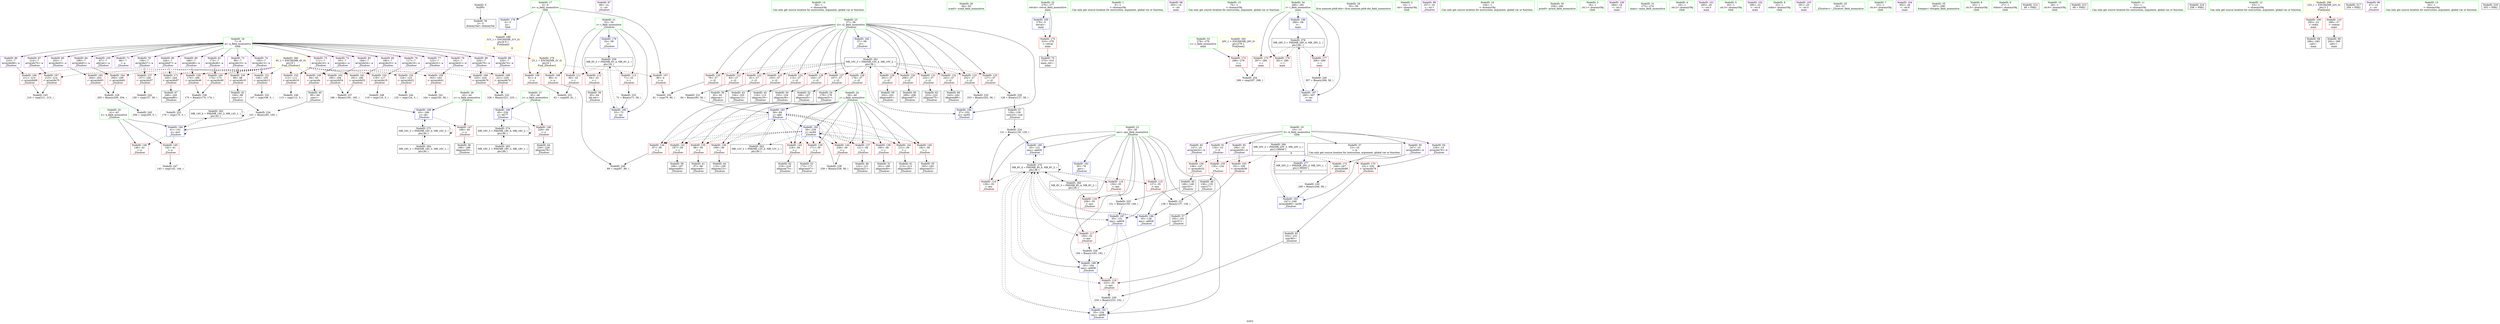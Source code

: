 digraph "SVFG" {
	label="SVFG";

	Node0x5555f805ee80 [shape=record,color=grey,label="{NodeID: 0\nNullPtr}"];
	Node0x5555f805ee80 -> Node0x5555f807ef60[style=solid];
	Node0x5555f809a5c0 [shape=record,color=black,label="{NodeID: 263\nMR_14V_2 = PHI(MR_14V_3, MR_14V_1, )\npts\{42 \}\n}"];
	Node0x5555f809a5c0 -> Node0x5555f8088870[style=dashed];
	Node0x5555f809a5c0 -> Node0x5555f809a5c0[style=dashed];
	Node0x5555f8088530 [shape=record,color=blue,label="{NodeID: 180\n33\<--72\ni\<--inc\n_Z5solvev\n}"];
	Node0x5555f8088530 -> Node0x5555f80991c0[style=dashed];
	Node0x5555f807fa50 [shape=record,color=purple,label="{NodeID: 97\n68\<--14\n\<--.str\n_Z5solvev\n}"];
	Node0x5555f807dcc0 [shape=record,color=green,label="{NodeID: 14\n58\<--1\n\<--dummyObj\nCan only get source location for instruction, argument, global var or function.}"];
	Node0x5555f809ebc0 [shape=record,color=black,label="{NodeID: 277\nMR_20V_2 = PHI(MR_20V_3, MR_20V_1, )\npts\{130000 \}\n|{<s0>9}}"];
	Node0x5555f809ebc0:s0 -> Node0x5555f809b4c0[style=dashed,color=red];
	Node0x5555f8083240 [shape=record,color=blue,label="{NodeID: 194\n37\<--253\ni2\<--inc92\n_Z5solvev\n}"];
	Node0x5555f8083240 -> Node0x5555f8099bc0[style=dashed];
	Node0x5555f80805b0 [shape=record,color=red,label="{NodeID: 111\n60\<--33\n\<--i\n_Z5solvev\n}"];
	Node0x5555f80805b0 -> Node0x5555f808f040[style=solid];
	Node0x5555f807e7f0 [shape=record,color=green,label="{NodeID: 28\n49\<--50\nscanf\<--scanf_field_insensitive\n}"];
	Node0x5555f8085850 [shape=record,color=red,label="{NodeID: 125\n127\<--37\n\<--i2\n_Z5solvev\n}"];
	Node0x5555f8085850 -> Node0x5555f808bf30[style=solid];
	Node0x5555f807f4a0 [shape=record,color=black,label="{NodeID: 42\n100\<--99\nconv11\<--\n_Z5solvev\n}"];
	Node0x5555f807f4a0 -> Node0x5555f8084270[style=solid];
	Node0x5555f80863b0 [shape=record,color=red,label="{NodeID: 139\n171\<--39\n\<--j\n_Z5solvev\n}"];
	Node0x5555f80863b0 -> Node0x5555f8080db0[style=solid];
	Node0x5555f8081020 [shape=record,color=black,label="{NodeID: 56\n189\<--188\nidxprom55\<--\n_Z5solvev\n}"];
	Node0x5555f8084570 [shape=record,color=grey,label="{NodeID: 236\n175 = Binary(170, 174, )\n}"];
	Node0x5555f8084570 -> Node0x5555f808f340[style=solid];
	Node0x5555f8086f10 [shape=record,color=red,label="{NodeID: 153\n118\<--117\n\<--arrayidx19\n_Z5solvev\n}"];
	Node0x5555f8086f10 -> Node0x5555f808ebc0[style=solid];
	Node0x5555f8081b80 [shape=record,color=black,label="{NodeID: 70\n275\<--310\nmain_ret\<--\nmain\n}"];
	Node0x5555f808eec0 [shape=record,color=grey,label="{NodeID: 250\n81 = cmp(79, 80, )\n}"];
	Node0x5555f8087a70 [shape=record,color=red,label="{NodeID: 167\n215\<--214\n\<--arrayidx70\n_Z5solvev\n}"];
	Node0x5555f8087a70 -> Node0x5555f8084ff0[style=solid];
	Node0x5555f80826e0 [shape=record,color=purple,label="{NodeID: 84\n199\<--7\narrayidx61\<--a\n_Z5solvev\n}"];
	Node0x5555f80826e0 -> Node0x5555f8087800[style=solid];
	Node0x5555f8062500 [shape=record,color=green,label="{NodeID: 1\n5\<--1\n\<--dummyObj\nCan only get source location for instruction, argument, global var or function.}"];
	Node0x5555f809aac0 [shape=record,color=black,label="{NodeID: 264\nMR_16V_2 = PHI(MR_16V_3, MR_16V_1, )\npts\{44 \}\n}"];
	Node0x5555f809aac0 -> Node0x5555f809d7c0[style=dashed];
	Node0x5555f8088600 [shape=record,color=blue,label="{NodeID: 181\n35\<--76\nans\<--\n_Z5solvev\n}"];
	Node0x5555f8088600 -> Node0x5555f80996c0[style=dashed];
	Node0x5555f807fb20 [shape=record,color=purple,label="{NodeID: 98\n293\<--14\n\<--.str\nmain\n}"];
	Node0x5555f807dd50 [shape=record,color=green,label="{NodeID: 15\n76\<--1\n\<--dummyObj\nCan only get source location for instruction, argument, global var or function.}"];
	Node0x5555f809f0c0 [shape=record,color=black,label="{NodeID: 278\nMR_28V_3 = PHI(MR_28V_4, MR_28V_2, )\npts\{281 \}\n}"];
	Node0x5555f809f0c0 -> Node0x5555f80880f0[style=dashed];
	Node0x5555f809f0c0 -> Node0x5555f80881c0[style=dashed];
	Node0x5555f809f0c0 -> Node0x5555f8088290[style=dashed];
	Node0x5555f809f0c0 -> Node0x5555f80834b0[style=dashed];
	Node0x5555f8083310 [shape=record,color=blue,label="{NodeID: 195\n276\<--5\nretval\<--\nmain\n}"];
	Node0x5555f8083310 -> Node0x5555f8087f50[style=dashed];
	Node0x5555f8080680 [shape=record,color=red,label="{NodeID: 112\n64\<--33\n\<--i\n_Z5solvev\n}"];
	Node0x5555f8080680 -> Node0x5555f807f160[style=solid];
	Node0x5555f807e8f0 [shape=record,color=green,label="{NodeID: 29\n55\<--56\nllvm.memset.p0i8.i64\<--llvm.memset.p0i8.i64_field_insensitive\n}"];
	Node0x5555f80a13a0 [shape=record,color=yellow,style=double,label="{NodeID: 292\n26V_1 = ENCHI(MR_26V_0)\npts\{279 \}\nFun[main]}"];
	Node0x5555f80a13a0 -> Node0x5555f8088020[style=dashed];
	Node0x5555f8085920 [shape=record,color=red,label="{NodeID: 126\n154\<--37\n\<--i2\n_Z5solvev\n}"];
	Node0x5555f8085920 -> Node0x5555f8080b40[style=solid];
	Node0x5555f807f570 [shape=record,color=black,label="{NodeID: 43\n104\<--103\nidxprom12\<--\n_Z5solvev\n}"];
	Node0x5555f8086480 [shape=record,color=red,label="{NodeID: 140\n182\<--39\n\<--j\n_Z5solvev\n}"];
	Node0x5555f8086480 -> Node0x5555f8080f50[style=solid];
	Node0x5555f80810f0 [shape=record,color=black,label="{NodeID: 57\n192\<--191\nconv57\<--\n_Z5solvev\n}"];
	Node0x5555f80810f0 -> Node0x5555f808bab0[style=solid];
	Node0x5555f80846f0 [shape=record,color=grey,label="{NodeID: 237\n186 = Binary(181, 185, )\n}"];
	Node0x5555f80846f0 -> Node0x5555f8088bb0[style=solid];
	Node0x5555f8086fe0 [shape=record,color=red,label="{NodeID: 154\n124\<--123\n\<--arrayidx22\n_Z5solvev\n}"];
	Node0x5555f8086fe0 -> Node0x5555f808e5c0[style=solid];
	Node0x5555f8081c50 [shape=record,color=purple,label="{NodeID: 71\n66\<--7\n\<--a\n_Z5solvev\n}"];
	Node0x5555f808f040 [shape=record,color=grey,label="{NodeID: 251\n62 = cmp(60, 61, )\n}"];
	Node0x5555f8087b40 [shape=record,color=red,label="{NodeID: 168\n221\<--220\n\<--arrayidx74\n_Z5solvev\n}"];
	Node0x5555f8087b40 -> Node0x5555f808c3b0[style=solid];
	Node0x5555f80827b0 [shape=record,color=purple,label="{NodeID: 85\n203\<--7\narrayidx63\<--a\n_Z5solvev\n}"];
	Node0x5555f80827b0 -> Node0x5555f80878d0[style=solid];
	Node0x5555f8062770 [shape=record,color=green,label="{NodeID: 2\n14\<--1\n.str\<--dummyObj\nGlob }"];
	Node0x5555f809afc0 [shape=record,color=black,label="{NodeID: 265\nMR_18V_2 = PHI(MR_18V_3, MR_18V_1, )\npts\{46 \}\n}"];
	Node0x5555f809afc0 -> Node0x5555f809dcc0[style=dashed];
	Node0x5555f80886d0 [shape=record,color=blue,label="{NodeID: 182\n37\<--58\ni2\<--\n_Z5solvev\n}"];
	Node0x5555f80886d0 -> Node0x5555f8099bc0[style=dashed];
	Node0x5555f807fbf0 [shape=record,color=purple,label="{NodeID: 99\n257\<--16\n\<--.str.1\n_Z5solvev\n}"];
	Node0x5555f807dde0 [shape=record,color=green,label="{NodeID: 16\n144\<--1\n\<--dummyObj\nCan only get source location for instruction, argument, global var or function.}"];
	Node0x5555f809f5c0 [shape=record,color=yellow,style=double,label="{NodeID: 279\n2V_1 = ENCHI(MR_2V_0)\npts\{6 \}\nFun[_Z5solvev]}"];
	Node0x5555f809f5c0 -> Node0x5555f80801a0[style=dashed];
	Node0x5555f809f5c0 -> Node0x5555f8080270[style=dashed];
	Node0x5555f809f5c0 -> Node0x5555f8080340[style=dashed];
	Node0x5555f80833e0 [shape=record,color=blue,label="{NodeID: 196\n280\<--58\ni\<--\nmain\n}"];
	Node0x5555f80833e0 -> Node0x5555f809f0c0[style=dashed];
	Node0x5555f8080750 [shape=record,color=red,label="{NodeID: 113\n71\<--33\n\<--i\n_Z5solvev\n}"];
	Node0x5555f8080750 -> Node0x5555f80840f0[style=solid];
	Node0x5555f807e9f0 [shape=record,color=green,label="{NodeID: 30\n259\<--260\nprintf\<--printf_field_insensitive\n}"];
	Node0x5555f80859f0 [shape=record,color=red,label="{NodeID: 127\n167\<--37\n\<--i2\n_Z5solvev\n}"];
	Node0x5555f80859f0 -> Node0x5555f8080ce0[style=solid];
	Node0x5555f807f640 [shape=record,color=black,label="{NodeID: 44\n110\<--109\nidxprom15\<--\n_Z5solvev\n}"];
	Node0x5555f808b7b0 [shape=record,color=grey,label="{NodeID: 224\n131 = Binary(130, 129, )\n}"];
	Node0x5555f808b7b0 -> Node0x5555f8088940[style=solid];
	Node0x5555f8086550 [shape=record,color=red,label="{NodeID: 141\n197\<--39\n\<--j\n_Z5solvev\n}"];
	Node0x5555f8086550 -> Node0x5555f80811c0[style=solid];
	Node0x5555f80811c0 [shape=record,color=black,label="{NodeID: 58\n198\<--197\nidxprom60\<--\n_Z5solvev\n}"];
	Node0x5555f8084870 [shape=record,color=grey,label="{NodeID: 238\n239 = Binary(238, 58, )\n}"];
	Node0x5555f8084870 -> Node0x5555f80830a0[style=solid];
	Node0x5555f80870b0 [shape=record,color=red,label="{NodeID: 155\n135\<--134\n\<--\n_Z5solvev\n}"];
	Node0x5555f80870b0 -> Node0x5555f80809a0[style=solid];
	Node0x5555f8081d20 [shape=record,color=purple,label="{NodeID: 72\n93\<--7\narrayidx\<--a\n_Z5solvev\n}"];
	Node0x5555f8081d20 -> Node0x5555f8086bd0[style=solid];
	Node0x5555f808f1c0 [shape=record,color=grey,label="{NodeID: 252\n107 = cmp(106, 5, )\n}"];
	Node0x5555f8087c10 [shape=record,color=red,label="{NodeID: 169\n225\<--224\n\<--arrayidx76\n_Z5solvev\n}"];
	Node0x5555f8087c10 -> Node0x5555f808c3b0[style=solid];
	Node0x5555f8082880 [shape=record,color=purple,label="{NodeID: 86\n210\<--7\narrayidx68\<--a\n_Z5solvev\n}"];
	Node0x5555f8082880 -> Node0x5555f80879a0[style=solid];
	Node0x5555f8061b20 [shape=record,color=green,label="{NodeID: 3\n16\<--1\n.str.1\<--dummyObj\nGlob }"];
	Node0x5555f809b4c0 [shape=record,color=black,label="{NodeID: 266\nMR_20V_2 = PHI(MR_20V_3, MR_20V_1, )\npts\{130000 \}\n|{|<s6>9}}"];
	Node0x5555f809b4c0 -> Node0x5555f80870b0[style=dashed];
	Node0x5555f809b4c0 -> Node0x5555f8087180[style=dashed];
	Node0x5555f809b4c0 -> Node0x5555f8087730[style=dashed];
	Node0x5555f809b4c0 -> Node0x5555f8087ce0[style=dashed];
	Node0x5555f809b4c0 -> Node0x5555f8087e80[style=dashed];
	Node0x5555f809b4c0 -> Node0x5555f8083170[style=dashed];
	Node0x5555f809b4c0:s6 -> Node0x5555f809ebc0[style=dashed,color=blue];
	Node0x5555f80887a0 [shape=record,color=blue,label="{NodeID: 183\n39\<--84\nj\<--add\n_Z5solvev\n}"];
	Node0x5555f80887a0 -> Node0x5555f8085fa0[style=dashed];
	Node0x5555f80887a0 -> Node0x5555f8086070[style=dashed];
	Node0x5555f80887a0 -> Node0x5555f8086140[style=dashed];
	Node0x5555f80887a0 -> Node0x5555f8086210[style=dashed];
	Node0x5555f80887a0 -> Node0x5555f80862e0[style=dashed];
	Node0x5555f80887a0 -> Node0x5555f80863b0[style=dashed];
	Node0x5555f80887a0 -> Node0x5555f8086480[style=dashed];
	Node0x5555f80887a0 -> Node0x5555f8086550[style=dashed];
	Node0x5555f80887a0 -> Node0x5555f8086620[style=dashed];
	Node0x5555f80887a0 -> Node0x5555f80866f0[style=dashed];
	Node0x5555f80887a0 -> Node0x5555f80867c0[style=dashed];
	Node0x5555f80887a0 -> Node0x5555f80830a0[style=dashed];
	Node0x5555f80887a0 -> Node0x5555f809a0c0[style=dashed];
	Node0x5555f807fcc0 [shape=record,color=purple,label="{NodeID: 100\n284\<--18\n\<--.str.2\nmain\n}"];
	Node0x5555f807de70 [shape=record,color=green,label="{NodeID: 17\n4\<--6\nn\<--n_field_insensitive\nGlob }"];
	Node0x5555f807de70 -> Node0x5555f80801a0[style=solid];
	Node0x5555f807de70 -> Node0x5555f8080270[style=solid];
	Node0x5555f807de70 -> Node0x5555f8080340[style=solid];
	Node0x5555f807de70 -> Node0x5555f8088360[style=solid];
	Node0x5555f80a00e0 [shape=record,color=yellow,style=double,label="{NodeID: 280\n4V_1 = ENCHI(MR_4V_0)\npts\{9 \}\nFun[_Z5solvev]}"];
	Node0x5555f80a00e0 -> Node0x5555f8086bd0[style=dashed];
	Node0x5555f80a00e0 -> Node0x5555f8086ca0[style=dashed];
	Node0x5555f80a00e0 -> Node0x5555f8086d70[style=dashed];
	Node0x5555f80a00e0 -> Node0x5555f8086e40[style=dashed];
	Node0x5555f80a00e0 -> Node0x5555f8086f10[style=dashed];
	Node0x5555f80a00e0 -> Node0x5555f8086fe0[style=dashed];
	Node0x5555f80a00e0 -> Node0x5555f8087250[style=dashed];
	Node0x5555f80a00e0 -> Node0x5555f8087320[style=dashed];
	Node0x5555f80a00e0 -> Node0x5555f80873f0[style=dashed];
	Node0x5555f80a00e0 -> Node0x5555f80874c0[style=dashed];
	Node0x5555f80a00e0 -> Node0x5555f8087590[style=dashed];
	Node0x5555f80a00e0 -> Node0x5555f8087660[style=dashed];
	Node0x5555f80a00e0 -> Node0x5555f8087800[style=dashed];
	Node0x5555f80a00e0 -> Node0x5555f80878d0[style=dashed];
	Node0x5555f80a00e0 -> Node0x5555f80879a0[style=dashed];
	Node0x5555f80a00e0 -> Node0x5555f8087a70[style=dashed];
	Node0x5555f80a00e0 -> Node0x5555f8087b40[style=dashed];
	Node0x5555f80a00e0 -> Node0x5555f8087c10[style=dashed];
	Node0x5555f80a00e0 -> Node0x5555f8087db0[style=dashed];
	Node0x5555f80834b0 [shape=record,color=blue,label="{NodeID: 197\n280\<--307\ni\<--inc\nmain\n}"];
	Node0x5555f80834b0 -> Node0x5555f809f0c0[style=dashed];
	Node0x5555f8080820 [shape=record,color=red,label="{NodeID: 114\n130\<--35\n\<--ans\n_Z5solvev\n}"];
	Node0x5555f8080820 -> Node0x5555f808b7b0[style=solid];
	Node0x5555f807eaf0 [shape=record,color=green,label="{NodeID: 31\n273\<--274\nmain\<--main_field_insensitive\n}"];
	Node0x5555f8085ac0 [shape=record,color=red,label="{NodeID: 128\n178\<--37\n\<--i2\n_Z5solvev\n}"];
	Node0x5555f8085ac0 -> Node0x5555f8080e80[style=solid];
	Node0x5555f807f710 [shape=record,color=black,label="{NodeID: 45\n116\<--115\nidxprom18\<--\n_Z5solvev\n}"];
	Node0x5555f808b930 [shape=record,color=grey,label="{NodeID: 225\n151 = Binary(150, 149, )\n}"];
	Node0x5555f808b930 -> Node0x5555f8088ae0[style=solid];
	Node0x5555f8086620 [shape=record,color=red,label="{NodeID: 142\n212\<--39\n\<--j\n_Z5solvev\n}"];
	Node0x5555f8086620 -> Node0x5555f8081430[style=solid];
	Node0x5555f8081290 [shape=record,color=black,label="{NodeID: 59\n202\<--201\nidxprom62\<--\n_Z5solvev\n}"];
	Node0x5555f80849f0 [shape=record,color=grey,label="{NodeID: 239\n234 = Binary(233, 232, )\n}"];
	Node0x5555f80849f0 -> Node0x5555f8088e20[style=solid];
	Node0x5555f8087180 [shape=record,color=red,label="{NodeID: 156\n148\<--147\n\<--arrayidx32\n_Z5solvev\n}"];
	Node0x5555f8087180 -> Node0x5555f8080a70[style=solid];
	Node0x5555f8081df0 [shape=record,color=purple,label="{NodeID: 73\n98\<--7\narrayidx10\<--a\n_Z5solvev\n}"];
	Node0x5555f8081df0 -> Node0x5555f8086ca0[style=solid];
	Node0x5555f808f340 [shape=record,color=grey,label="{NodeID: 253\n176 = cmp(175, 5, )\n}"];
	Node0x5555f8087ce0 [shape=record,color=red,label="{NodeID: 170\n231\<--230\n\<--arrayidx79\n_Z5solvev\n}"];
	Node0x5555f8087ce0 -> Node0x5555f8081770[style=solid];
	Node0x5555f8082950 [shape=record,color=purple,label="{NodeID: 87\n214\<--7\narrayidx70\<--a\n_Z5solvev\n}"];
	Node0x5555f8082950 -> Node0x5555f8087a70[style=solid];
	Node0x5555f8061bb0 [shape=record,color=green,label="{NodeID: 4\n18\<--1\n.str.2\<--dummyObj\nGlob }"];
	Node0x5555f8088870 [shape=record,color=blue,label="{NodeID: 184\n41\<--101\nx\<--mul\n_Z5solvev\n}"];
	Node0x5555f8088870 -> Node0x5555f8086890[style=dashed];
	Node0x5555f8088870 -> Node0x5555f8086960[style=dashed];
	Node0x5555f8088870 -> Node0x5555f8088870[style=dashed];
	Node0x5555f8088870 -> Node0x5555f809a5c0[style=dashed];
	Node0x5555f807fd90 [shape=record,color=purple,label="{NodeID: 101\n285\<--20\n\<--.str.3\nmain\n}"];
	Node0x5555f807df40 [shape=record,color=green,label="{NodeID: 18\n7\<--9\na\<--a_field_insensitive\nGlob }"];
	Node0x5555f807df40 -> Node0x5555f8081c50[style=solid];
	Node0x5555f807df40 -> Node0x5555f8081d20[style=solid];
	Node0x5555f807df40 -> Node0x5555f8081df0[style=solid];
	Node0x5555f807df40 -> Node0x5555f8081ec0[style=solid];
	Node0x5555f807df40 -> Node0x5555f8081f90[style=solid];
	Node0x5555f807df40 -> Node0x5555f8082060[style=solid];
	Node0x5555f807df40 -> Node0x5555f8082130[style=solid];
	Node0x5555f807df40 -> Node0x5555f8082200[style=solid];
	Node0x5555f807df40 -> Node0x5555f80822d0[style=solid];
	Node0x5555f807df40 -> Node0x5555f80823a0[style=solid];
	Node0x5555f807df40 -> Node0x5555f8082470[style=solid];
	Node0x5555f807df40 -> Node0x5555f8082540[style=solid];
	Node0x5555f807df40 -> Node0x5555f8082610[style=solid];
	Node0x5555f807df40 -> Node0x5555f80826e0[style=solid];
	Node0x5555f807df40 -> Node0x5555f80827b0[style=solid];
	Node0x5555f807df40 -> Node0x5555f8082880[style=solid];
	Node0x5555f807df40 -> Node0x5555f8082950[style=solid];
	Node0x5555f807df40 -> Node0x5555f8082a20[style=solid];
	Node0x5555f807df40 -> Node0x5555f8082af0[style=solid];
	Node0x5555f807df40 -> Node0x5555f8082bc0[style=solid];
	Node0x5555f807df40 -> Node0x5555f80800d0[style=solid];
	Node0x5555f80808f0 [shape=record,color=red,label="{NodeID: 115\n137\<--35\n\<--ans\n_Z5solvev\n}"];
	Node0x5555f80808f0 -> Node0x5555f808bc30[style=solid];
	Node0x5555f807ebf0 [shape=record,color=green,label="{NodeID: 32\n276\<--277\nretval\<--retval_field_insensitive\nmain\n}"];
	Node0x5555f807ebf0 -> Node0x5555f8087f50[style=solid];
	Node0x5555f807ebf0 -> Node0x5555f8083310[style=solid];
	Node0x5555f8085b90 [shape=record,color=red,label="{NodeID: 129\n201\<--37\n\<--i2\n_Z5solvev\n}"];
	Node0x5555f8085b90 -> Node0x5555f8081290[style=solid];
	Node0x5555f807f7e0 [shape=record,color=black,label="{NodeID: 46\n122\<--121\nidxprom21\<--\n_Z5solvev\n}"];
	Node0x5555f808bab0 [shape=record,color=grey,label="{NodeID: 226\n194 = Binary(193, 192, )\n}"];
	Node0x5555f808bab0 -> Node0x5555f8088c80[style=solid];
	Node0x5555f80866f0 [shape=record,color=red,label="{NodeID: 143\n218\<--39\n\<--j\n_Z5solvev\n}"];
	Node0x5555f80866f0 -> Node0x5555f8081500[style=solid];
	Node0x5555f8081360 [shape=record,color=black,label="{NodeID: 60\n209\<--208\nidxprom67\<--\n_Z5solvev\n}"];
	Node0x5555f8084b70 [shape=record,color=grey,label="{NodeID: 240\n307 = Binary(306, 58, )\n}"];
	Node0x5555f8084b70 -> Node0x5555f80834b0[style=solid];
	Node0x5555f8087250 [shape=record,color=red,label="{NodeID: 157\n157\<--156\n\<--arrayidx37\n_Z5solvev\n}"];
	Node0x5555f8087250 -> Node0x5555f8084e70[style=solid];
	Node0x5555f8081ec0 [shape=record,color=purple,label="{NodeID: 74\n105\<--7\narrayidx13\<--a\n_Z5solvev\n}"];
	Node0x5555f8081ec0 -> Node0x5555f8086d70[style=solid];
	Node0x5555f808f4c0 [shape=record,color=grey,label="{NodeID: 254\n299 = cmp(297, 298, )\n}"];
	Node0x5555f8087db0 [shape=record,color=red,label="{NodeID: 171\n245\<--244\n\<--arrayidx87\n_Z5solvev\n}"];
	Node0x5555f8087db0 -> Node0x5555f8081910[style=solid];
	Node0x5555f8082a20 [shape=record,color=purple,label="{NodeID: 88\n220\<--7\narrayidx74\<--a\n_Z5solvev\n}"];
	Node0x5555f8082a20 -> Node0x5555f8087b40[style=solid];
	Node0x5555f805f200 [shape=record,color=green,label="{NodeID: 5\n20\<--1\n.str.3\<--dummyObj\nGlob }"];
	Node0x5555f8088940 [shape=record,color=blue,label="{NodeID: 185\n35\<--131\nans\<--add26\n_Z5solvev\n}"];
	Node0x5555f8088940 -> Node0x5555f809c8c0[style=dashed];
	Node0x5555f807fe60 [shape=record,color=purple,label="{NodeID: 102\n290\<--23\n\<--.str.4\nmain\n}"];
	Node0x5555f807e040 [shape=record,color=green,label="{NodeID: 19\n10\<--13\nb\<--b_field_insensitive\nGlob }"];
	Node0x5555f807e040 -> Node0x5555f807f060[style=solid];
	Node0x5555f807e040 -> Node0x5555f8082c90[style=solid];
	Node0x5555f807e040 -> Node0x5555f8082d60[style=solid];
	Node0x5555f807e040 -> Node0x5555f8082e30[style=solid];
	Node0x5555f807e040 -> Node0x5555f8082f00[style=solid];
	Node0x5555f807e040 -> Node0x5555f8082fd0[style=solid];
	Node0x5555f8085100 [shape=record,color=red,label="{NodeID: 116\n150\<--35\n\<--ans\n_Z5solvev\n}"];
	Node0x5555f8085100 -> Node0x5555f808b930[style=solid];
	Node0x5555f807ecc0 [shape=record,color=green,label="{NodeID: 33\n278\<--279\nc\<--c_field_insensitive\nmain\n}"];
	Node0x5555f807ecc0 -> Node0x5555f8088020[style=solid];
	Node0x5555f8085c60 [shape=record,color=red,label="{NodeID: 130\n208\<--37\n\<--i2\n_Z5solvev\n}"];
	Node0x5555f8085c60 -> Node0x5555f8081360[style=solid];
	Node0x5555f807f8b0 [shape=record,color=black,label="{NodeID: 47\n129\<--128\nconv25\<--sub\n_Z5solvev\n}"];
	Node0x5555f807f8b0 -> Node0x5555f808b7b0[style=solid];
	Node0x5555f808bc30 [shape=record,color=grey,label="{NodeID: 227\n138 = Binary(137, 136, )\n}"];
	Node0x5555f808bc30 -> Node0x5555f8088a10[style=solid];
	Node0x5555f80867c0 [shape=record,color=red,label="{NodeID: 144\n238\<--39\n\<--j\n_Z5solvev\n}"];
	Node0x5555f80867c0 -> Node0x5555f8084870[style=solid];
	Node0x5555f8081430 [shape=record,color=black,label="{NodeID: 61\n213\<--212\nidxprom69\<--\n_Z5solvev\n}"];
	Node0x5555f8084cf0 [shape=record,color=grey,label="{NodeID: 241\n164 = cmp(163, 58, )\n}"];
	Node0x5555f8087320 [shape=record,color=red,label="{NodeID: 158\n163\<--162\n\<--arrayidx41\n_Z5solvev\n}"];
	Node0x5555f8087320 -> Node0x5555f8084cf0[style=solid];
	Node0x5555f8081f90 [shape=record,color=purple,label="{NodeID: 75\n111\<--7\narrayidx16\<--a\n_Z5solvev\n}"];
	Node0x5555f8081f90 -> Node0x5555f8086e40[style=solid];
	Node0x5555f8087e80 [shape=record,color=red,label="{NodeID: 172\n248\<--247\n\<--arrayidx89\n_Z5solvev\n}"];
	Node0x5555f8087e80 -> Node0x5555f808c0b0[style=solid];
	Node0x5555f8082af0 [shape=record,color=purple,label="{NodeID: 89\n224\<--7\narrayidx76\<--a\n_Z5solvev\n}"];
	Node0x5555f8082af0 -> Node0x5555f8087c10[style=solid];
	Node0x5555f805f290 [shape=record,color=green,label="{NodeID: 6\n22\<--1\nstdin\<--dummyObj\nGlob }"];
	Node0x5555f8088a10 [shape=record,color=blue,label="{NodeID: 186\n35\<--138\nans\<--add28\n_Z5solvev\n}"];
	Node0x5555f8088a10 -> Node0x5555f809c8c0[style=dashed];
	Node0x5555f807ff30 [shape=record,color=purple,label="{NodeID: 103\n291\<--25\n\<--.str.5\nmain\n}"];
	Node0x5555f807e140 [shape=record,color=green,label="{NodeID: 20\n30\<--31\n_Z5solvev\<--_Z5solvev_field_insensitive\n}"];
	Node0x5555f80851d0 [shape=record,color=red,label="{NodeID: 117\n193\<--35\n\<--ans\n_Z5solvev\n}"];
	Node0x5555f80851d0 -> Node0x5555f808bab0[style=solid];
	Node0x5555f807ed90 [shape=record,color=green,label="{NodeID: 34\n280\<--281\ni\<--i_field_insensitive\nmain\n}"];
	Node0x5555f807ed90 -> Node0x5555f80880f0[style=solid];
	Node0x5555f807ed90 -> Node0x5555f80881c0[style=solid];
	Node0x5555f807ed90 -> Node0x5555f8088290[style=solid];
	Node0x5555f807ed90 -> Node0x5555f80833e0[style=solid];
	Node0x5555f807ed90 -> Node0x5555f80834b0[style=solid];
	Node0x5555f8085d30 [shape=record,color=red,label="{NodeID: 131\n222\<--37\n\<--i2\n_Z5solvev\n}"];
	Node0x5555f8085d30 -> Node0x5555f80815d0[style=solid];
	Node0x5555f80809a0 [shape=record,color=black,label="{NodeID: 48\n136\<--135\nconv27\<--\n_Z5solvev\n}"];
	Node0x5555f80809a0 -> Node0x5555f808bc30[style=solid];
	Node0x5555f808bdb0 [shape=record,color=grey,label="{NodeID: 228\n205 = Binary(200, 204, )\n}"];
	Node0x5555f808bdb0 -> Node0x5555f808e740[style=solid];
	Node0x5555f8086890 [shape=record,color=red,label="{NodeID: 145\n142\<--41\n\<--x\n_Z5solvev\n}"];
	Node0x5555f8086890 -> Node0x5555f808ea40[style=solid];
	Node0x5555f8081500 [shape=record,color=black,label="{NodeID: 62\n219\<--218\nidxprom73\<--\n_Z5solvev\n}"];
	Node0x5555f8084e70 [shape=record,color=grey,label="{NodeID: 242\n158 = cmp(157, 58, )\n}"];
	Node0x5555f80873f0 [shape=record,color=red,label="{NodeID: 159\n170\<--169\n\<--arrayidx46\n_Z5solvev\n}"];
	Node0x5555f80873f0 -> Node0x5555f8084570[style=solid];
	Node0x5555f8082060 [shape=record,color=purple,label="{NodeID: 76\n117\<--7\narrayidx19\<--a\n_Z5solvev\n}"];
	Node0x5555f8082060 -> Node0x5555f8086f10[style=solid];
	Node0x5555f8087f50 [shape=record,color=red,label="{NodeID: 173\n310\<--276\n\<--retval\nmain\n}"];
	Node0x5555f8087f50 -> Node0x5555f8081b80[style=solid];
	Node0x5555f8082bc0 [shape=record,color=purple,label="{NodeID: 90\n244\<--7\narrayidx87\<--a\n_Z5solvev\n}"];
	Node0x5555f8082bc0 -> Node0x5555f8087db0[style=solid];
	Node0x5555f8061eb0 [shape=record,color=green,label="{NodeID: 7\n23\<--1\n.str.4\<--dummyObj\nGlob }"];
	Node0x5555f809c8c0 [shape=record,color=black,label="{NodeID: 270\nMR_8V_4 = PHI(MR_8V_8, MR_8V_3, )\npts\{36 \}\n}"];
	Node0x5555f809c8c0 -> Node0x5555f8080820[style=dashed];
	Node0x5555f809c8c0 -> Node0x5555f80808f0[style=dashed];
	Node0x5555f809c8c0 -> Node0x5555f8085100[style=dashed];
	Node0x5555f809c8c0 -> Node0x5555f80851d0[style=dashed];
	Node0x5555f809c8c0 -> Node0x5555f80852a0[style=dashed];
	Node0x5555f809c8c0 -> Node0x5555f8088940[style=dashed];
	Node0x5555f809c8c0 -> Node0x5555f8088a10[style=dashed];
	Node0x5555f809c8c0 -> Node0x5555f8088ae0[style=dashed];
	Node0x5555f809c8c0 -> Node0x5555f8088c80[style=dashed];
	Node0x5555f809c8c0 -> Node0x5555f8088e20[style=dashed];
	Node0x5555f809c8c0 -> Node0x5555f80996c0[style=dashed];
	Node0x5555f809c8c0 -> Node0x5555f809c8c0[style=dashed];
	Node0x5555f8088ae0 [shape=record,color=blue,label="{NodeID: 187\n35\<--151\nans\<--add34\n_Z5solvev\n}"];
	Node0x5555f8088ae0 -> Node0x5555f80851d0[style=dashed];
	Node0x5555f8088ae0 -> Node0x5555f80852a0[style=dashed];
	Node0x5555f8088ae0 -> Node0x5555f8088c80[style=dashed];
	Node0x5555f8088ae0 -> Node0x5555f8088e20[style=dashed];
	Node0x5555f8088ae0 -> Node0x5555f809c8c0[style=dashed];
	Node0x5555f8080000 [shape=record,color=purple,label="{NodeID: 104\n302\<--28\n\<--.str.6\nmain\n}"];
	Node0x5555f807e240 [shape=record,color=green,label="{NodeID: 21\n33\<--34\ni\<--i_field_insensitive\n_Z5solvev\n}"];
	Node0x5555f807e240 -> Node0x5555f80805b0[style=solid];
	Node0x5555f807e240 -> Node0x5555f8080680[style=solid];
	Node0x5555f807e240 -> Node0x5555f8080750[style=solid];
	Node0x5555f807e240 -> Node0x5555f8088460[style=solid];
	Node0x5555f807e240 -> Node0x5555f8088530[style=solid];
	Node0x5555f80852a0 [shape=record,color=red,label="{NodeID: 118\n233\<--35\n\<--ans\n_Z5solvev\n}"];
	Node0x5555f80852a0 -> Node0x5555f80849f0[style=solid];
	Node0x5555f807ee60 [shape=record,color=green,label="{NodeID: 35\n287\<--288\nfreopen\<--freopen_field_insensitive\n}"];
	Node0x5555f8085e00 [shape=record,color=red,label="{NodeID: 132\n242\<--37\n\<--i2\n_Z5solvev\n}"];
	Node0x5555f8085e00 -> Node0x5555f8081840[style=solid];
	Node0x5555f8080a70 [shape=record,color=black,label="{NodeID: 49\n149\<--148\nconv33\<--\n_Z5solvev\n}"];
	Node0x5555f8080a70 -> Node0x5555f808b930[style=solid];
	Node0x5555f808bf30 [shape=record,color=grey,label="{NodeID: 229\n128 = Binary(127, 58, )\n}"];
	Node0x5555f808bf30 -> Node0x5555f807f8b0[style=solid];
	Node0x5555f8086960 [shape=record,color=red,label="{NodeID: 146\n146\<--41\n\<--x\n_Z5solvev\n}"];
	Node0x5555f80815d0 [shape=record,color=black,label="{NodeID: 63\n223\<--222\nidxprom75\<--\n_Z5solvev\n}"];
	Node0x5555f8084ff0 [shape=record,color=grey,label="{NodeID: 243\n216 = cmp(211, 215, )\n}"];
	Node0x5555f80874c0 [shape=record,color=red,label="{NodeID: 160\n174\<--173\n\<--arrayidx48\n_Z5solvev\n}"];
	Node0x5555f80874c0 -> Node0x5555f8084570[style=solid];
	Node0x5555f8082130 [shape=record,color=purple,label="{NodeID: 77\n123\<--7\narrayidx22\<--a\n_Z5solvev\n}"];
	Node0x5555f8082130 -> Node0x5555f8086fe0[style=solid];
	Node0x5555f8088020 [shape=record,color=red,label="{NodeID: 174\n298\<--278\n\<--c\nmain\n}"];
	Node0x5555f8088020 -> Node0x5555f808f4c0[style=solid];
	Node0x5555f8082c90 [shape=record,color=purple,label="{NodeID: 91\n134\<--10\n\<--b\n_Z5solvev\n}"];
	Node0x5555f8082c90 -> Node0x5555f80870b0[style=solid];
	Node0x5555f8061f40 [shape=record,color=green,label="{NodeID: 8\n25\<--1\n.str.5\<--dummyObj\nGlob }"];
	Node0x5555f8088bb0 [shape=record,color=blue,label="{NodeID: 188\n43\<--186\ny\<--div\n_Z5solvev\n}"];
	Node0x5555f8088bb0 -> Node0x5555f8086a30[style=dashed];
	Node0x5555f8088bb0 -> Node0x5555f809d7c0[style=dashed];
	Node0x5555f80800d0 [shape=record,color=purple,label="{NodeID: 105\n67\<--7\nadd.ptr\<--a\n_Z5solvev\n}"];
	Node0x5555f807e310 [shape=record,color=green,label="{NodeID: 22\n35\<--36\nans\<--ans_field_insensitive\n_Z5solvev\n}"];
	Node0x5555f807e310 -> Node0x5555f8080820[style=solid];
	Node0x5555f807e310 -> Node0x5555f80808f0[style=solid];
	Node0x5555f807e310 -> Node0x5555f8085100[style=solid];
	Node0x5555f807e310 -> Node0x5555f80851d0[style=solid];
	Node0x5555f807e310 -> Node0x5555f80852a0[style=solid];
	Node0x5555f807e310 -> Node0x5555f8085370[style=solid];
	Node0x5555f807e310 -> Node0x5555f8088600[style=solid];
	Node0x5555f807e310 -> Node0x5555f8088940[style=solid];
	Node0x5555f807e310 -> Node0x5555f8088a10[style=solid];
	Node0x5555f807e310 -> Node0x5555f8088ae0[style=solid];
	Node0x5555f807e310 -> Node0x5555f8088c80[style=solid];
	Node0x5555f807e310 -> Node0x5555f8088e20[style=solid];
	Node0x5555f8085370 [shape=record,color=red,label="{NodeID: 119\n256\<--35\n\<--ans\n_Z5solvev\n}"];
	Node0x5555f807ef60 [shape=record,color=black,label="{NodeID: 36\n2\<--3\ndummyVal\<--dummyVal\n}"];
	Node0x5555f8085ed0 [shape=record,color=red,label="{NodeID: 133\n252\<--37\n\<--i2\n_Z5solvev\n}"];
	Node0x5555f8085ed0 -> Node0x5555f80843f0[style=solid];
	Node0x5555f8080b40 [shape=record,color=black,label="{NodeID: 50\n155\<--154\nidxprom36\<--\n_Z5solvev\n}"];
	Node0x5555f808c0b0 [shape=record,color=grey,label="{NodeID: 230\n249 = Binary(248, 58, )\n}"];
	Node0x5555f808c0b0 -> Node0x5555f8083170[style=solid];
	Node0x5555f8086a30 [shape=record,color=red,label="{NodeID: 147\n188\<--43\n\<--y\n_Z5solvev\n}"];
	Node0x5555f8086a30 -> Node0x5555f8081020[style=solid];
	Node0x5555f80816a0 [shape=record,color=black,label="{NodeID: 64\n229\<--228\nidxprom78\<--\n_Z5solvev\n}"];
	Node0x5555f808e5c0 [shape=record,color=grey,label="{NodeID: 244\n125 = cmp(124, 5, )\n}"];
	Node0x5555f8087590 [shape=record,color=red,label="{NodeID: 161\n181\<--180\n\<--arrayidx52\n_Z5solvev\n}"];
	Node0x5555f8087590 -> Node0x5555f80846f0[style=solid];
	Node0x5555f8082200 [shape=record,color=purple,label="{NodeID: 78\n156\<--7\narrayidx37\<--a\n_Z5solvev\n}"];
	Node0x5555f8082200 -> Node0x5555f8087250[style=solid];
	Node0x5555f80880f0 [shape=record,color=red,label="{NodeID: 175\n297\<--280\n\<--i\nmain\n}"];
	Node0x5555f80880f0 -> Node0x5555f808f4c0[style=solid];
	Node0x5555f8082d60 [shape=record,color=purple,label="{NodeID: 92\n147\<--10\narrayidx32\<--b\n_Z5solvev\n}"];
	Node0x5555f8082d60 -> Node0x5555f8087180[style=solid];
	Node0x5555f8061fd0 [shape=record,color=green,label="{NodeID: 9\n27\<--1\nstdout\<--dummyObj\nGlob }"];
	Node0x5555f8088c80 [shape=record,color=blue,label="{NodeID: 189\n35\<--194\nans\<--add58\n_Z5solvev\n}"];
	Node0x5555f8088c80 -> Node0x5555f80852a0[style=dashed];
	Node0x5555f8088c80 -> Node0x5555f8088e20[style=dashed];
	Node0x5555f8088c80 -> Node0x5555f809c8c0[style=dashed];
	Node0x5555f80801a0 [shape=record,color=red,label="{NodeID: 106\n61\<--4\n\<--n\n_Z5solvev\n}"];
	Node0x5555f80801a0 -> Node0x5555f808f040[style=solid];
	Node0x5555f807e3e0 [shape=record,color=green,label="{NodeID: 23\n37\<--38\ni2\<--i2_field_insensitive\n_Z5solvev\n}"];
	Node0x5555f807e3e0 -> Node0x5555f8085440[style=solid];
	Node0x5555f807e3e0 -> Node0x5555f8085510[style=solid];
	Node0x5555f807e3e0 -> Node0x5555f80855e0[style=solid];
	Node0x5555f807e3e0 -> Node0x5555f80856b0[style=solid];
	Node0x5555f807e3e0 -> Node0x5555f8085780[style=solid];
	Node0x5555f807e3e0 -> Node0x5555f8085850[style=solid];
	Node0x5555f807e3e0 -> Node0x5555f8085920[style=solid];
	Node0x5555f807e3e0 -> Node0x5555f80859f0[style=solid];
	Node0x5555f807e3e0 -> Node0x5555f8085ac0[style=solid];
	Node0x5555f807e3e0 -> Node0x5555f8085b90[style=solid];
	Node0x5555f807e3e0 -> Node0x5555f8085c60[style=solid];
	Node0x5555f807e3e0 -> Node0x5555f8085d30[style=solid];
	Node0x5555f807e3e0 -> Node0x5555f8085e00[style=solid];
	Node0x5555f807e3e0 -> Node0x5555f8085ed0[style=solid];
	Node0x5555f807e3e0 -> Node0x5555f80886d0[style=solid];
	Node0x5555f807e3e0 -> Node0x5555f8083240[style=solid];
	Node0x5555f8085440 [shape=record,color=red,label="{NodeID: 120\n79\<--37\n\<--i2\n_Z5solvev\n}"];
	Node0x5555f8085440 -> Node0x5555f808eec0[style=solid];
	Node0x5555f807f060 [shape=record,color=black,label="{NodeID: 37\n12\<--10\n\<--b\nCan only get source location for instruction, argument, global var or function.}"];
	Node0x5555f8085fa0 [shape=record,color=red,label="{NodeID: 134\n87\<--39\n\<--j\n_Z5solvev\n}"];
	Node0x5555f8085fa0 -> Node0x5555f808ed40[style=solid];
	Node0x5555f8080c10 [shape=record,color=black,label="{NodeID: 51\n161\<--160\nidxprom40\<--\n_Z5solvev\n}"];
	Node0x5555f80aedd0 [shape=record,color=black,label="{NodeID: 314\n48 = PHI()\n}"];
	Node0x5555f808c230 [shape=record,color=grey,label="{NodeID: 231\n84 = Binary(83, 58, )\n}"];
	Node0x5555f808c230 -> Node0x5555f80887a0[style=solid];
	Node0x5555f8086b00 [shape=record,color=red,label="{NodeID: 148\n228\<--45\n\<--z\n_Z5solvev\n}"];
	Node0x5555f8086b00 -> Node0x5555f80816a0[style=solid];
	Node0x5555f8081770 [shape=record,color=black,label="{NodeID: 65\n232\<--231\nconv80\<--\n_Z5solvev\n}"];
	Node0x5555f8081770 -> Node0x5555f80849f0[style=solid];
	Node0x5555f808e740 [shape=record,color=grey,label="{NodeID: 245\n206 = cmp(205, 5, )\n}"];
	Node0x5555f8087660 [shape=record,color=red,label="{NodeID: 162\n185\<--184\n\<--arrayidx54\n_Z5solvev\n}"];
	Node0x5555f8087660 -> Node0x5555f80846f0[style=solid];
	Node0x5555f80822d0 [shape=record,color=purple,label="{NodeID: 79\n162\<--7\narrayidx41\<--a\n_Z5solvev\n}"];
	Node0x5555f80822d0 -> Node0x5555f8087320[style=solid];
	Node0x5555f80991c0 [shape=record,color=black,label="{NodeID: 259\nMR_6V_3 = PHI(MR_6V_4, MR_6V_2, )\npts\{34 \}\n}"];
	Node0x5555f80991c0 -> Node0x5555f80805b0[style=dashed];
	Node0x5555f80991c0 -> Node0x5555f8080680[style=dashed];
	Node0x5555f80991c0 -> Node0x5555f8080750[style=dashed];
	Node0x5555f80991c0 -> Node0x5555f8088530[style=dashed];
	Node0x5555f80881c0 [shape=record,color=red,label="{NodeID: 176\n301\<--280\n\<--i\nmain\n}"];
	Node0x5555f8082e30 [shape=record,color=purple,label="{NodeID: 93\n190\<--10\narrayidx56\<--b\n_Z5solvev\n}"];
	Node0x5555f8082e30 -> Node0x5555f8087730[style=solid];
	Node0x5555f807da80 [shape=record,color=green,label="{NodeID: 10\n28\<--1\n.str.6\<--dummyObj\nGlob }"];
	Node0x5555f809d7c0 [shape=record,color=black,label="{NodeID: 273\nMR_16V_3 = PHI(MR_16V_4, MR_16V_2, )\npts\{44 \}\n}"];
	Node0x5555f809d7c0 -> Node0x5555f8088bb0[style=dashed];
	Node0x5555f809d7c0 -> Node0x5555f809aac0[style=dashed];
	Node0x5555f809d7c0 -> Node0x5555f809d7c0[style=dashed];
	Node0x5555f8088d50 [shape=record,color=blue,label="{NodeID: 190\n45\<--226\nz\<--div77\n_Z5solvev\n}"];
	Node0x5555f8088d50 -> Node0x5555f8086b00[style=dashed];
	Node0x5555f8088d50 -> Node0x5555f809dcc0[style=dashed];
	Node0x5555f8080270 [shape=record,color=red,label="{NodeID: 107\n80\<--4\n\<--n\n_Z5solvev\n}"];
	Node0x5555f8080270 -> Node0x5555f808eec0[style=solid];
	Node0x5555f807e4b0 [shape=record,color=green,label="{NodeID: 24\n39\<--40\nj\<--j_field_insensitive\n_Z5solvev\n}"];
	Node0x5555f807e4b0 -> Node0x5555f8085fa0[style=solid];
	Node0x5555f807e4b0 -> Node0x5555f8086070[style=solid];
	Node0x5555f807e4b0 -> Node0x5555f8086140[style=solid];
	Node0x5555f807e4b0 -> Node0x5555f8086210[style=solid];
	Node0x5555f807e4b0 -> Node0x5555f80862e0[style=solid];
	Node0x5555f807e4b0 -> Node0x5555f80863b0[style=solid];
	Node0x5555f807e4b0 -> Node0x5555f8086480[style=solid];
	Node0x5555f807e4b0 -> Node0x5555f8086550[style=solid];
	Node0x5555f807e4b0 -> Node0x5555f8086620[style=solid];
	Node0x5555f807e4b0 -> Node0x5555f80866f0[style=solid];
	Node0x5555f807e4b0 -> Node0x5555f80867c0[style=solid];
	Node0x5555f807e4b0 -> Node0x5555f80887a0[style=solid];
	Node0x5555f807e4b0 -> Node0x5555f80830a0[style=solid];
	Node0x5555f8085510 [shape=record,color=red,label="{NodeID: 121\n83\<--37\n\<--i2\n_Z5solvev\n}"];
	Node0x5555f8085510 -> Node0x5555f808c230[style=solid];
	Node0x5555f807f160 [shape=record,color=black,label="{NodeID: 38\n65\<--64\nidx.ext\<--\n_Z5solvev\n}"];
	Node0x5555f8086070 [shape=record,color=red,label="{NodeID: 135\n96\<--39\n\<--j\n_Z5solvev\n}"];
	Node0x5555f8086070 -> Node0x5555f807f3d0[style=solid];
	Node0x5555f8080ce0 [shape=record,color=black,label="{NodeID: 52\n168\<--167\nidxprom45\<--\n_Z5solvev\n}"];
	Node0x5555f80af500 [shape=record,color=black,label="{NodeID: 315\n69 = PHI()\n}"];
	Node0x5555f808c3b0 [shape=record,color=grey,label="{NodeID: 232\n226 = Binary(221, 225, )\n}"];
	Node0x5555f808c3b0 -> Node0x5555f8088d50[style=solid];
	Node0x5555f8086bd0 [shape=record,color=red,label="{NodeID: 149\n94\<--93\n\<--arrayidx\n_Z5solvev\n}"];
	Node0x5555f8086bd0 -> Node0x5555f807f300[style=solid];
	Node0x5555f8081840 [shape=record,color=black,label="{NodeID: 66\n243\<--242\nidxprom86\<--\n_Z5solvev\n}"];
	Node0x5555f808e8c0 [shape=record,color=grey,label="{NodeID: 246\n113 = cmp(112, 5, )\n}"];
	Node0x5555f8087730 [shape=record,color=red,label="{NodeID: 163\n191\<--190\n\<--arrayidx56\n_Z5solvev\n}"];
	Node0x5555f8087730 -> Node0x5555f80810f0[style=solid];
	Node0x5555f80823a0 [shape=record,color=purple,label="{NodeID: 80\n169\<--7\narrayidx46\<--a\n_Z5solvev\n}"];
	Node0x5555f80823a0 -> Node0x5555f80873f0[style=solid];
	Node0x5555f80996c0 [shape=record,color=black,label="{NodeID: 260\nMR_8V_3 = PHI(MR_8V_4, MR_8V_2, )\npts\{36 \}\n}"];
	Node0x5555f80996c0 -> Node0x5555f8085370[style=dashed];
	Node0x5555f80996c0 -> Node0x5555f809c8c0[style=dashed];
	Node0x5555f8088290 [shape=record,color=red,label="{NodeID: 177\n306\<--280\n\<--i\nmain\n}"];
	Node0x5555f8088290 -> Node0x5555f8084b70[style=solid];
	Node0x5555f8082f00 [shape=record,color=purple,label="{NodeID: 94\n230\<--10\narrayidx79\<--b\n_Z5solvev\n}"];
	Node0x5555f8082f00 -> Node0x5555f8087ce0[style=solid];
	Node0x5555f807db10 [shape=record,color=green,label="{NodeID: 11\n52\<--1\n\<--dummyObj\nCan only get source location for instruction, argument, global var or function.}"];
	Node0x5555f809dcc0 [shape=record,color=black,label="{NodeID: 274\nMR_18V_3 = PHI(MR_18V_4, MR_18V_2, )\npts\{46 \}\n}"];
	Node0x5555f809dcc0 -> Node0x5555f8088d50[style=dashed];
	Node0x5555f809dcc0 -> Node0x5555f809afc0[style=dashed];
	Node0x5555f809dcc0 -> Node0x5555f809dcc0[style=dashed];
	Node0x5555f8088e20 [shape=record,color=blue,label="{NodeID: 191\n35\<--234\nans\<--add81\n_Z5solvev\n}"];
	Node0x5555f8088e20 -> Node0x5555f809c8c0[style=dashed];
	Node0x5555f8080340 [shape=record,color=red,label="{NodeID: 108\n88\<--4\n\<--n\n_Z5solvev\n}"];
	Node0x5555f8080340 -> Node0x5555f808ed40[style=solid];
	Node0x5555f807e580 [shape=record,color=green,label="{NodeID: 25\n41\<--42\nx\<--x_field_insensitive\n_Z5solvev\n}"];
	Node0x5555f807e580 -> Node0x5555f8086890[style=solid];
	Node0x5555f807e580 -> Node0x5555f8086960[style=solid];
	Node0x5555f807e580 -> Node0x5555f8088870[style=solid];
	Node0x5555f80855e0 [shape=record,color=red,label="{NodeID: 122\n91\<--37\n\<--i2\n_Z5solvev\n}"];
	Node0x5555f80855e0 -> Node0x5555f807f230[style=solid];
	Node0x5555f807f230 [shape=record,color=black,label="{NodeID: 39\n92\<--91\nidxprom\<--\n_Z5solvev\n}"];
	Node0x5555f8086140 [shape=record,color=red,label="{NodeID: 136\n109\<--39\n\<--j\n_Z5solvev\n}"];
	Node0x5555f8086140 -> Node0x5555f807f640[style=solid];
	Node0x5555f8080db0 [shape=record,color=black,label="{NodeID: 53\n172\<--171\nidxprom47\<--\n_Z5solvev\n}"];
	Node0x5555f80af600 [shape=record,color=black,label="{NodeID: 316\n258 = PHI()\n}"];
	Node0x5555f80840f0 [shape=record,color=grey,label="{NodeID: 233\n72 = Binary(71, 58, )\n}"];
	Node0x5555f80840f0 -> Node0x5555f8088530[style=solid];
	Node0x5555f8086ca0 [shape=record,color=red,label="{NodeID: 150\n99\<--98\n\<--arrayidx10\n_Z5solvev\n}"];
	Node0x5555f8086ca0 -> Node0x5555f807f4a0[style=solid];
	Node0x5555f8081910 [shape=record,color=black,label="{NodeID: 67\n246\<--245\nidxprom88\<--\n_Z5solvev\n}"];
	Node0x5555f808ea40 [shape=record,color=grey,label="{NodeID: 247\n143 = cmp(142, 144, )\n}"];
	Node0x5555f8087800 [shape=record,color=red,label="{NodeID: 164\n200\<--199\n\<--arrayidx61\n_Z5solvev\n}"];
	Node0x5555f8087800 -> Node0x5555f808bdb0[style=solid];
	Node0x5555f8082470 [shape=record,color=purple,label="{NodeID: 81\n173\<--7\narrayidx48\<--a\n_Z5solvev\n}"];
	Node0x5555f8082470 -> Node0x5555f80874c0[style=solid];
	Node0x5555f8099bc0 [shape=record,color=black,label="{NodeID: 261\nMR_10V_3 = PHI(MR_10V_4, MR_10V_2, )\npts\{38 \}\n}"];
	Node0x5555f8099bc0 -> Node0x5555f8085440[style=dashed];
	Node0x5555f8099bc0 -> Node0x5555f8085510[style=dashed];
	Node0x5555f8099bc0 -> Node0x5555f80855e0[style=dashed];
	Node0x5555f8099bc0 -> Node0x5555f80856b0[style=dashed];
	Node0x5555f8099bc0 -> Node0x5555f8085780[style=dashed];
	Node0x5555f8099bc0 -> Node0x5555f8085850[style=dashed];
	Node0x5555f8099bc0 -> Node0x5555f8085920[style=dashed];
	Node0x5555f8099bc0 -> Node0x5555f80859f0[style=dashed];
	Node0x5555f8099bc0 -> Node0x5555f8085ac0[style=dashed];
	Node0x5555f8099bc0 -> Node0x5555f8085b90[style=dashed];
	Node0x5555f8099bc0 -> Node0x5555f8085c60[style=dashed];
	Node0x5555f8099bc0 -> Node0x5555f8085d30[style=dashed];
	Node0x5555f8099bc0 -> Node0x5555f8085e00[style=dashed];
	Node0x5555f8099bc0 -> Node0x5555f8085ed0[style=dashed];
	Node0x5555f8099bc0 -> Node0x5555f8083240[style=dashed];
	Node0x5555f8088360 [shape=record,color=blue,label="{NodeID: 178\n4\<--5\nn\<--\nGlob }"];
	Node0x5555f8088360 -> Node0x5555f80a10d0[style=dashed];
	Node0x5555f8082fd0 [shape=record,color=purple,label="{NodeID: 95\n247\<--10\narrayidx89\<--b\n_Z5solvev\n}"];
	Node0x5555f8082fd0 -> Node0x5555f8087e80[style=solid];
	Node0x5555f8082fd0 -> Node0x5555f8083170[style=solid];
	Node0x5555f807dba0 [shape=record,color=green,label="{NodeID: 12\n53\<--1\n\<--dummyObj\nCan only get source location for instruction, argument, global var or function.}"];
	Node0x5555f80830a0 [shape=record,color=blue,label="{NodeID: 192\n39\<--239\nj\<--inc84\n_Z5solvev\n}"];
	Node0x5555f80830a0 -> Node0x5555f8085fa0[style=dashed];
	Node0x5555f80830a0 -> Node0x5555f8086070[style=dashed];
	Node0x5555f80830a0 -> Node0x5555f8086140[style=dashed];
	Node0x5555f80830a0 -> Node0x5555f8086210[style=dashed];
	Node0x5555f80830a0 -> Node0x5555f80862e0[style=dashed];
	Node0x5555f80830a0 -> Node0x5555f80863b0[style=dashed];
	Node0x5555f80830a0 -> Node0x5555f8086480[style=dashed];
	Node0x5555f80830a0 -> Node0x5555f8086550[style=dashed];
	Node0x5555f80830a0 -> Node0x5555f8086620[style=dashed];
	Node0x5555f80830a0 -> Node0x5555f80866f0[style=dashed];
	Node0x5555f80830a0 -> Node0x5555f80867c0[style=dashed];
	Node0x5555f80830a0 -> Node0x5555f80830a0[style=dashed];
	Node0x5555f80830a0 -> Node0x5555f809a0c0[style=dashed];
	Node0x5555f8080410 [shape=record,color=red,label="{NodeID: 109\n283\<--22\n\<--stdin\nmain\n}"];
	Node0x5555f8080410 -> Node0x5555f80819e0[style=solid];
	Node0x5555f807e650 [shape=record,color=green,label="{NodeID: 26\n43\<--44\ny\<--y_field_insensitive\n_Z5solvev\n}"];
	Node0x5555f807e650 -> Node0x5555f8086a30[style=solid];
	Node0x5555f807e650 -> Node0x5555f8088bb0[style=solid];
	Node0x5555f80a10d0 [shape=record,color=yellow,style=double,label="{NodeID: 289\n31V_1 = ENCHI(MR_31V_0)\npts\{6 9 \}\nFun[main]|{<s0>9|<s1>9}}"];
	Node0x5555f80a10d0:s0 -> Node0x5555f809f5c0[style=dashed,color=red];
	Node0x5555f80a10d0:s1 -> Node0x5555f80a00e0[style=dashed,color=red];
	Node0x5555f80856b0 [shape=record,color=red,label="{NodeID: 123\n103\<--37\n\<--i2\n_Z5solvev\n}"];
	Node0x5555f80856b0 -> Node0x5555f807f570[style=solid];
	Node0x5555f807f300 [shape=record,color=black,label="{NodeID: 40\n95\<--94\nconv\<--\n_Z5solvev\n}"];
	Node0x5555f807f300 -> Node0x5555f8084270[style=solid];
	Node0x5555f8086210 [shape=record,color=red,label="{NodeID: 137\n121\<--39\n\<--j\n_Z5solvev\n}"];
	Node0x5555f8086210 -> Node0x5555f807f7e0[style=solid];
	Node0x5555f8080e80 [shape=record,color=black,label="{NodeID: 54\n179\<--178\nidxprom51\<--\n_Z5solvev\n}"];
	Node0x5555f80af700 [shape=record,color=black,label="{NodeID: 317\n294 = PHI()\n}"];
	Node0x5555f8084270 [shape=record,color=grey,label="{NodeID: 234\n101 = Binary(95, 100, )\n}"];
	Node0x5555f8084270 -> Node0x5555f8088870[style=solid];
	Node0x5555f8086d70 [shape=record,color=red,label="{NodeID: 151\n106\<--105\n\<--arrayidx13\n_Z5solvev\n}"];
	Node0x5555f8086d70 -> Node0x5555f808f1c0[style=solid];
	Node0x5555f80819e0 [shape=record,color=black,label="{NodeID: 68\n286\<--283\ncall\<--\nmain\n}"];
	Node0x5555f808ebc0 [shape=record,color=grey,label="{NodeID: 248\n119 = cmp(118, 5, )\n}"];
	Node0x5555f80878d0 [shape=record,color=red,label="{NodeID: 165\n204\<--203\n\<--arrayidx63\n_Z5solvev\n}"];
	Node0x5555f80878d0 -> Node0x5555f808bdb0[style=solid];
	Node0x5555f8082540 [shape=record,color=purple,label="{NodeID: 82\n180\<--7\narrayidx52\<--a\n_Z5solvev\n}"];
	Node0x5555f8082540 -> Node0x5555f8087590[style=solid];
	Node0x5555f809a0c0 [shape=record,color=black,label="{NodeID: 262\nMR_12V_2 = PHI(MR_12V_4, MR_12V_1, )\npts\{40 \}\n}"];
	Node0x5555f809a0c0 -> Node0x5555f80887a0[style=dashed];
	Node0x5555f8088460 [shape=record,color=blue,label="{NodeID: 179\n33\<--58\ni\<--\n_Z5solvev\n}"];
	Node0x5555f8088460 -> Node0x5555f80991c0[style=dashed];
	Node0x5555f807f980 [shape=record,color=purple,label="{NodeID: 96\n47\<--14\n\<--.str\n_Z5solvev\n}"];
	Node0x5555f807dc30 [shape=record,color=green,label="{NodeID: 13\n54\<--1\n\<--dummyObj\nCan only get source location for instruction, argument, global var or function.}"];
	Node0x5555f8083170 [shape=record,color=blue,label="{NodeID: 193\n247\<--249\narrayidx89\<--inc90\n_Z5solvev\n}"];
	Node0x5555f8083170 -> Node0x5555f809b4c0[style=dashed];
	Node0x5555f80804e0 [shape=record,color=red,label="{NodeID: 110\n289\<--27\n\<--stdout\nmain\n}"];
	Node0x5555f80804e0 -> Node0x5555f8081ab0[style=solid];
	Node0x5555f807e720 [shape=record,color=green,label="{NodeID: 27\n45\<--46\nz\<--z_field_insensitive\n_Z5solvev\n}"];
	Node0x5555f807e720 -> Node0x5555f8086b00[style=solid];
	Node0x5555f807e720 -> Node0x5555f8088d50[style=solid];
	Node0x5555f80a11e0 [shape=record,color=yellow,style=double,label="{NodeID: 290\n22V_1 = ENCHI(MR_22V_0)\npts\{1 \}\nFun[main]}"];
	Node0x5555f80a11e0 -> Node0x5555f8080410[style=dashed];
	Node0x5555f80a11e0 -> Node0x5555f80804e0[style=dashed];
	Node0x5555f8085780 [shape=record,color=red,label="{NodeID: 124\n115\<--37\n\<--i2\n_Z5solvev\n}"];
	Node0x5555f8085780 -> Node0x5555f807f710[style=solid];
	Node0x5555f807f3d0 [shape=record,color=black,label="{NodeID: 41\n97\<--96\nidxprom9\<--\n_Z5solvev\n}"];
	Node0x5555f80862e0 [shape=record,color=red,label="{NodeID: 138\n160\<--39\n\<--j\n_Z5solvev\n}"];
	Node0x5555f80862e0 -> Node0x5555f8080c10[style=solid];
	Node0x5555f8080f50 [shape=record,color=black,label="{NodeID: 55\n183\<--182\nidxprom53\<--\n_Z5solvev\n}"];
	Node0x5555f80af800 [shape=record,color=black,label="{NodeID: 318\n303 = PHI()\n}"];
	Node0x5555f80843f0 [shape=record,color=grey,label="{NodeID: 235\n253 = Binary(252, 58, )\n}"];
	Node0x5555f80843f0 -> Node0x5555f8083240[style=solid];
	Node0x5555f8086e40 [shape=record,color=red,label="{NodeID: 152\n112\<--111\n\<--arrayidx16\n_Z5solvev\n}"];
	Node0x5555f8086e40 -> Node0x5555f808e8c0[style=solid];
	Node0x5555f8081ab0 [shape=record,color=black,label="{NodeID: 69\n292\<--289\ncall1\<--\nmain\n}"];
	Node0x5555f808ed40 [shape=record,color=grey,label="{NodeID: 249\n89 = cmp(87, 88, )\n}"];
	Node0x5555f80879a0 [shape=record,color=red,label="{NodeID: 166\n211\<--210\n\<--arrayidx68\n_Z5solvev\n}"];
	Node0x5555f80879a0 -> Node0x5555f8084ff0[style=solid];
	Node0x5555f8082610 [shape=record,color=purple,label="{NodeID: 83\n184\<--7\narrayidx54\<--a\n_Z5solvev\n}"];
	Node0x5555f8082610 -> Node0x5555f8087660[style=solid];
}
